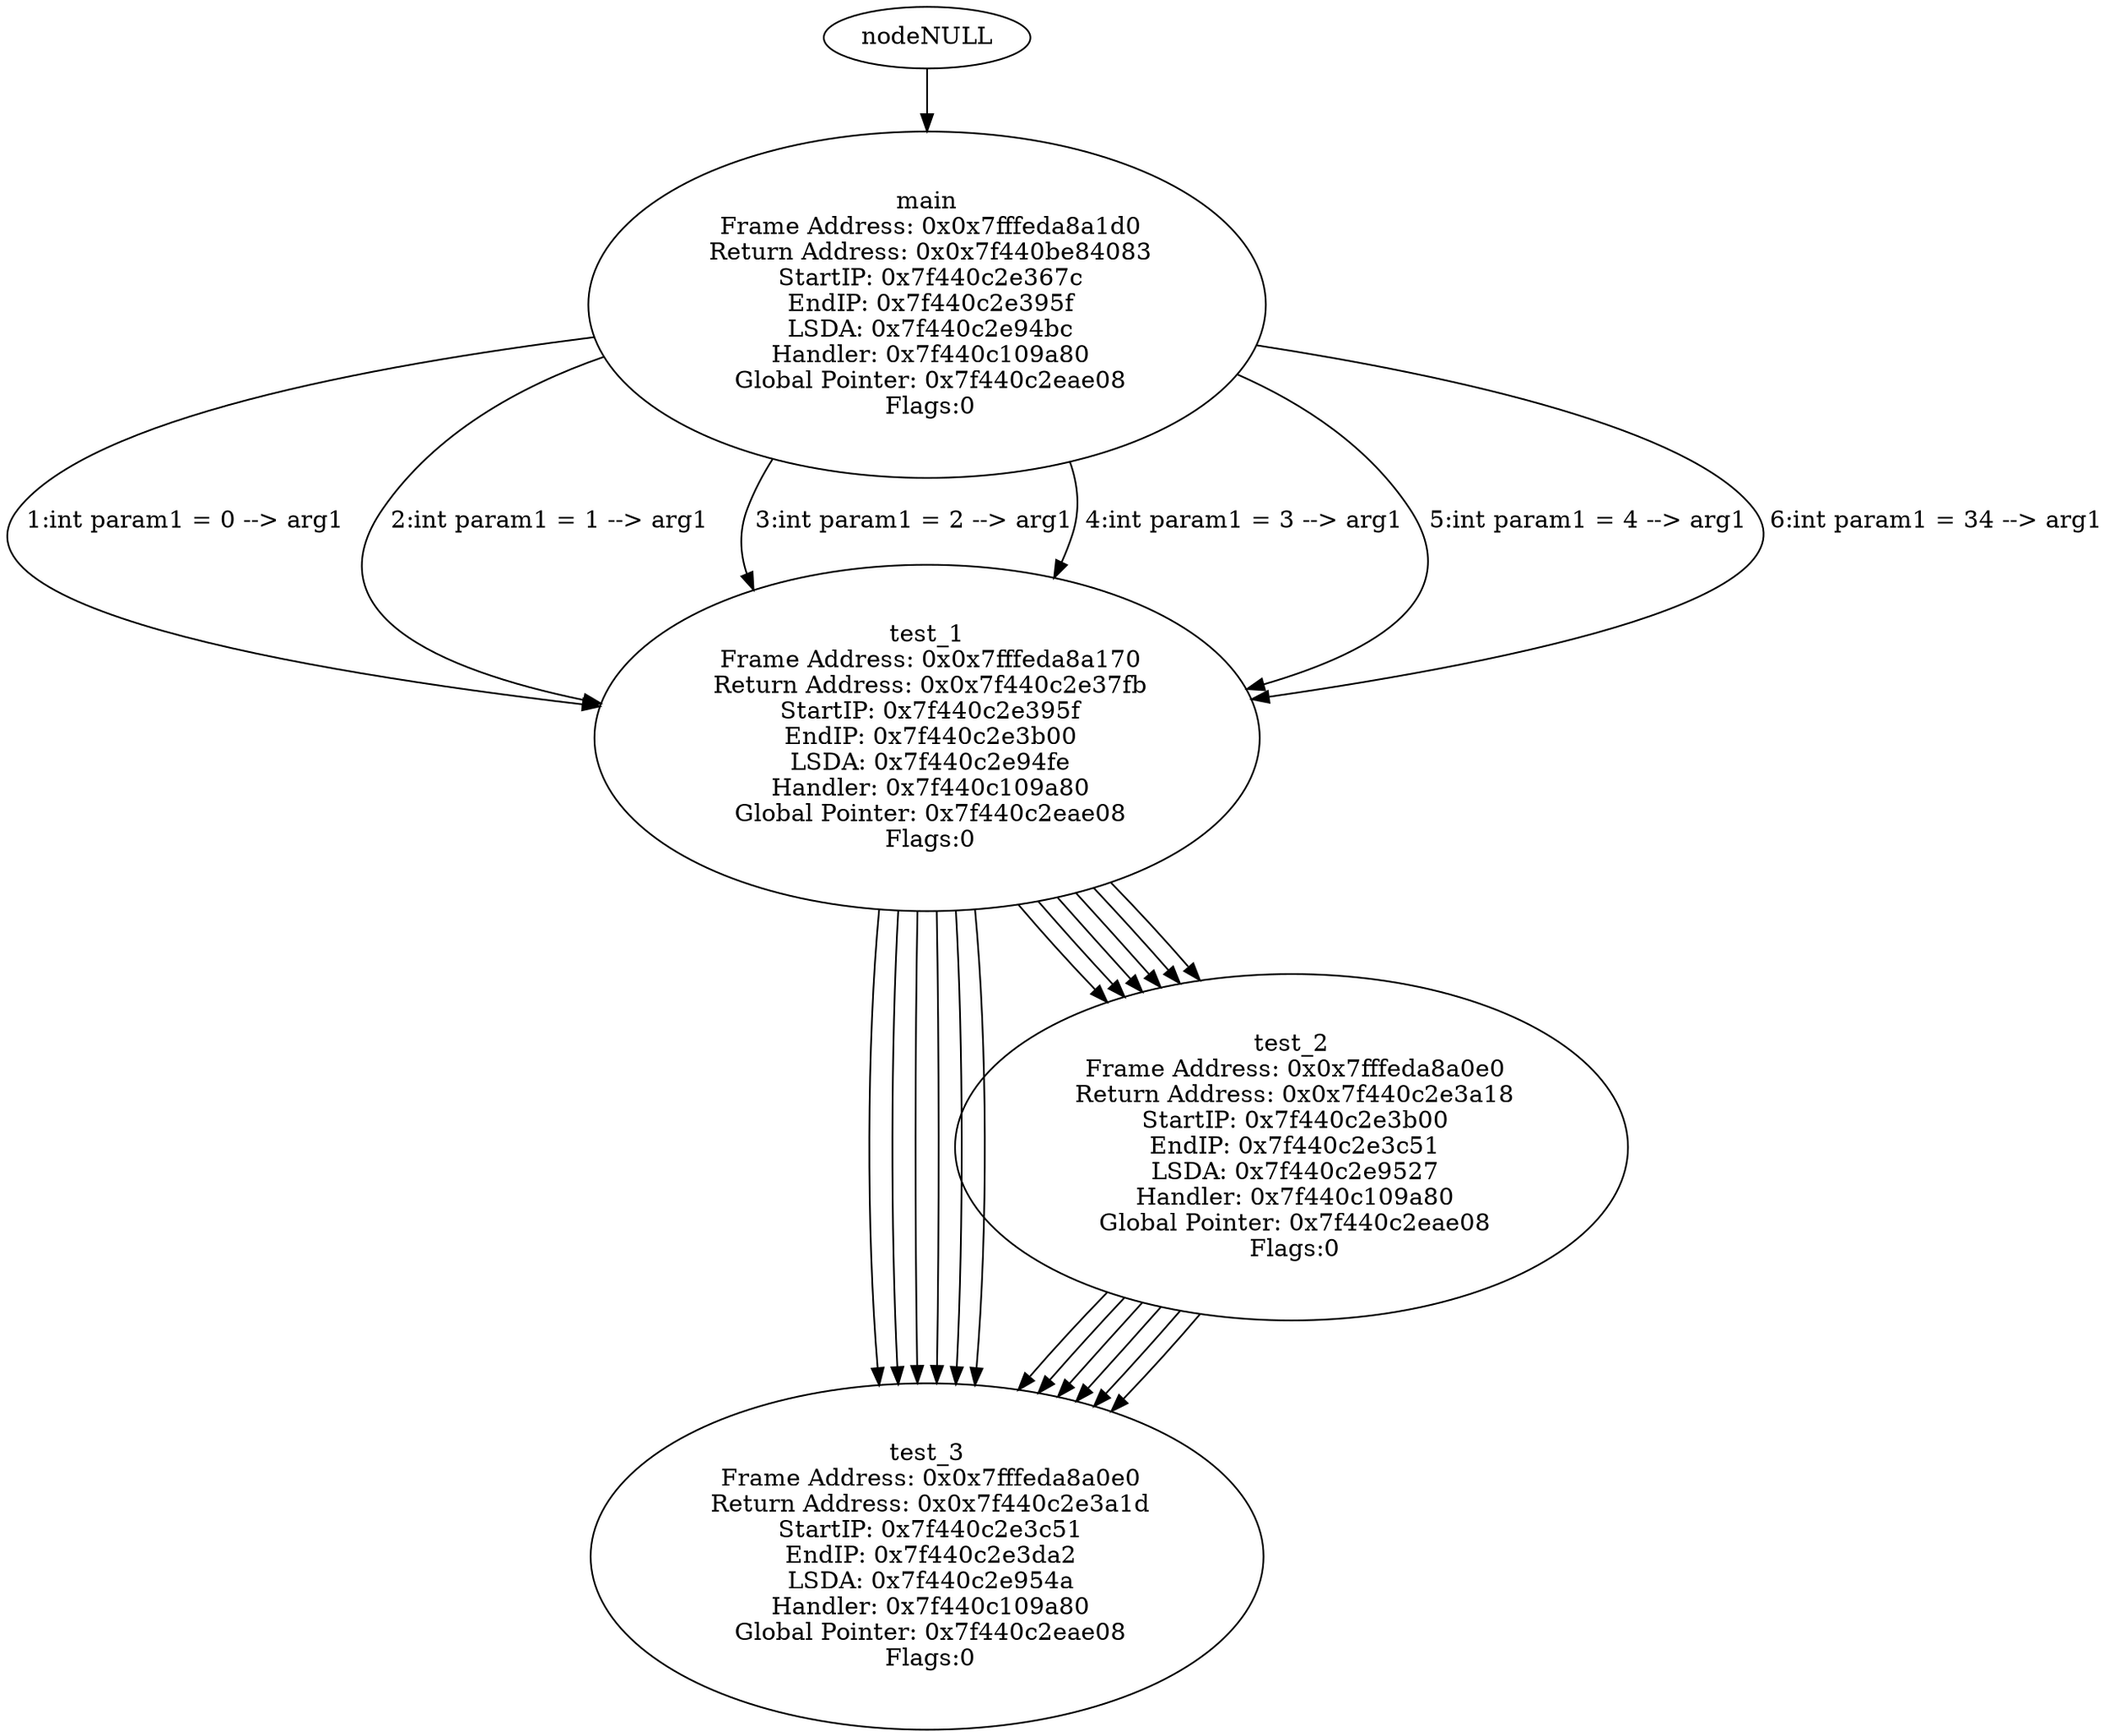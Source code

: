 digraph ContextTree {
nodetest_3 [label="test_3\n Frame Address: 0x0x7fffeda8a080\n Return Address: 0x0x7f440c2e3b7c\n StartIP: 0x7f440c2e3c51\n EndIP: 0x7f440c2e3da2\n LSDA: 0x7f440c2e954a\n Handler: 0x7f440c109a80\n Global Pointer: 0x7f440c2eae08\n Flags:0"];
nodetest_2 -> nodetest_3
nodetest_2 [label="test_2\n Frame Address: 0x0x7fffeda8a0e0\n Return Address: 0x0x7f440c2e3a18\n StartIP: 0x7f440c2e3b00\n EndIP: 0x7f440c2e3c51\n LSDA: 0x7f440c2e9527\n Handler: 0x7f440c109a80\n Global Pointer: 0x7f440c2eae08\n Flags:0"];
nodetest_1 -> nodetest_2
nodetest_3 [label="test_3\n Frame Address: 0x0x7fffeda8a0e0\n Return Address: 0x0x7f440c2e3a1d\n StartIP: 0x7f440c2e3c51\n EndIP: 0x7f440c2e3da2\n LSDA: 0x7f440c2e954a\n Handler: 0x7f440c109a80\n Global Pointer: 0x7f440c2eae08\n Flags:0"];
nodetest_1 -> nodetest_3
nodetest_1 [label="test_1\n Frame Address: 0x0x7fffeda8a170\n Return Address: 0x0x7f440c2e3777\n StartIP: 0x7f440c2e395f\n EndIP: 0x7f440c2e3b00\n LSDA: 0x7f440c2e94fe\n Handler: 0x7f440c109a80\n Global Pointer: 0x7f440c2eae08\n Flags:0"];
nodemain -> nodetest_1 [label=" 1:int param1 = 0 --> arg1"];
nodetest_3 [label="test_3\n Frame Address: 0x0x7fffeda8a080\n Return Address: 0x0x7f440c2e3b7c\n StartIP: 0x7f440c2e3c51\n EndIP: 0x7f440c2e3da2\n LSDA: 0x7f440c2e954a\n Handler: 0x7f440c109a80\n Global Pointer: 0x7f440c2eae08\n Flags:0"];
nodetest_2 -> nodetest_3
nodetest_2 [label="test_2\n Frame Address: 0x0x7fffeda8a0e0\n Return Address: 0x0x7f440c2e3a18\n StartIP: 0x7f440c2e3b00\n EndIP: 0x7f440c2e3c51\n LSDA: 0x7f440c2e9527\n Handler: 0x7f440c109a80\n Global Pointer: 0x7f440c2eae08\n Flags:0"];
nodetest_1 -> nodetest_2
nodetest_3 [label="test_3\n Frame Address: 0x0x7fffeda8a0e0\n Return Address: 0x0x7f440c2e3a1d\n StartIP: 0x7f440c2e3c51\n EndIP: 0x7f440c2e3da2\n LSDA: 0x7f440c2e954a\n Handler: 0x7f440c109a80\n Global Pointer: 0x7f440c2eae08\n Flags:0"];
nodetest_1 -> nodetest_3
nodetest_1 [label="test_1\n Frame Address: 0x0x7fffeda8a170\n Return Address: 0x0x7f440c2e3777\n StartIP: 0x7f440c2e395f\n EndIP: 0x7f440c2e3b00\n LSDA: 0x7f440c2e94fe\n Handler: 0x7f440c109a80\n Global Pointer: 0x7f440c2eae08\n Flags:0"];
nodemain -> nodetest_1 [label=" 2:int param1 = 1 --> arg1"];
nodetest_3 [label="test_3\n Frame Address: 0x0x7fffeda8a080\n Return Address: 0x0x7f440c2e3b7c\n StartIP: 0x7f440c2e3c51\n EndIP: 0x7f440c2e3da2\n LSDA: 0x7f440c2e954a\n Handler: 0x7f440c109a80\n Global Pointer: 0x7f440c2eae08\n Flags:0"];
nodetest_2 -> nodetest_3
nodetest_2 [label="test_2\n Frame Address: 0x0x7fffeda8a0e0\n Return Address: 0x0x7f440c2e3a18\n StartIP: 0x7f440c2e3b00\n EndIP: 0x7f440c2e3c51\n LSDA: 0x7f440c2e9527\n Handler: 0x7f440c109a80\n Global Pointer: 0x7f440c2eae08\n Flags:0"];
nodetest_1 -> nodetest_2
nodetest_3 [label="test_3\n Frame Address: 0x0x7fffeda8a0e0\n Return Address: 0x0x7f440c2e3a1d\n StartIP: 0x7f440c2e3c51\n EndIP: 0x7f440c2e3da2\n LSDA: 0x7f440c2e954a\n Handler: 0x7f440c109a80\n Global Pointer: 0x7f440c2eae08\n Flags:0"];
nodetest_1 -> nodetest_3
nodetest_1 [label="test_1\n Frame Address: 0x0x7fffeda8a170\n Return Address: 0x0x7f440c2e3777\n StartIP: 0x7f440c2e395f\n EndIP: 0x7f440c2e3b00\n LSDA: 0x7f440c2e94fe\n Handler: 0x7f440c109a80\n Global Pointer: 0x7f440c2eae08\n Flags:0"];
nodemain -> nodetest_1 [label=" 3:int param1 = 2 --> arg1"];
nodetest_3 [label="test_3\n Frame Address: 0x0x7fffeda8a080\n Return Address: 0x0x7f440c2e3b7c\n StartIP: 0x7f440c2e3c51\n EndIP: 0x7f440c2e3da2\n LSDA: 0x7f440c2e954a\n Handler: 0x7f440c109a80\n Global Pointer: 0x7f440c2eae08\n Flags:0"];
nodetest_2 -> nodetest_3
nodetest_2 [label="test_2\n Frame Address: 0x0x7fffeda8a0e0\n Return Address: 0x0x7f440c2e3a18\n StartIP: 0x7f440c2e3b00\n EndIP: 0x7f440c2e3c51\n LSDA: 0x7f440c2e9527\n Handler: 0x7f440c109a80\n Global Pointer: 0x7f440c2eae08\n Flags:0"];
nodetest_1 -> nodetest_2
nodetest_3 [label="test_3\n Frame Address: 0x0x7fffeda8a0e0\n Return Address: 0x0x7f440c2e3a1d\n StartIP: 0x7f440c2e3c51\n EndIP: 0x7f440c2e3da2\n LSDA: 0x7f440c2e954a\n Handler: 0x7f440c109a80\n Global Pointer: 0x7f440c2eae08\n Flags:0"];
nodetest_1 -> nodetest_3
nodetest_1 [label="test_1\n Frame Address: 0x0x7fffeda8a170\n Return Address: 0x0x7f440c2e3777\n StartIP: 0x7f440c2e395f\n EndIP: 0x7f440c2e3b00\n LSDA: 0x7f440c2e94fe\n Handler: 0x7f440c109a80\n Global Pointer: 0x7f440c2eae08\n Flags:0"];
nodemain -> nodetest_1 [label=" 4:int param1 = 3 --> arg1"];
nodetest_3 [label="test_3\n Frame Address: 0x0x7fffeda8a080\n Return Address: 0x0x7f440c2e3b7c\n StartIP: 0x7f440c2e3c51\n EndIP: 0x7f440c2e3da2\n LSDA: 0x7f440c2e954a\n Handler: 0x7f440c109a80\n Global Pointer: 0x7f440c2eae08\n Flags:0"];
nodetest_2 -> nodetest_3
nodetest_2 [label="test_2\n Frame Address: 0x0x7fffeda8a0e0\n Return Address: 0x0x7f440c2e3a18\n StartIP: 0x7f440c2e3b00\n EndIP: 0x7f440c2e3c51\n LSDA: 0x7f440c2e9527\n Handler: 0x7f440c109a80\n Global Pointer: 0x7f440c2eae08\n Flags:0"];
nodetest_1 -> nodetest_2
nodetest_3 [label="test_3\n Frame Address: 0x0x7fffeda8a0e0\n Return Address: 0x0x7f440c2e3a1d\n StartIP: 0x7f440c2e3c51\n EndIP: 0x7f440c2e3da2\n LSDA: 0x7f440c2e954a\n Handler: 0x7f440c109a80\n Global Pointer: 0x7f440c2eae08\n Flags:0"];
nodetest_1 -> nodetest_3
nodetest_1 [label="test_1\n Frame Address: 0x0x7fffeda8a170\n Return Address: 0x0x7f440c2e3777\n StartIP: 0x7f440c2e395f\n EndIP: 0x7f440c2e3b00\n LSDA: 0x7f440c2e94fe\n Handler: 0x7f440c109a80\n Global Pointer: 0x7f440c2eae08\n Flags:0"];
nodemain -> nodetest_1 [label=" 5:int param1 = 4 --> arg1"];
nodetest_3 [label="test_3\n Frame Address: 0x0x7fffeda8a080\n Return Address: 0x0x7f440c2e3b7c\n StartIP: 0x7f440c2e3c51\n EndIP: 0x7f440c2e3da2\n LSDA: 0x7f440c2e954a\n Handler: 0x7f440c109a80\n Global Pointer: 0x7f440c2eae08\n Flags:0"];
nodetest_2 -> nodetest_3
nodetest_2 [label="test_2\n Frame Address: 0x0x7fffeda8a0e0\n Return Address: 0x0x7f440c2e3a18\n StartIP: 0x7f440c2e3b00\n EndIP: 0x7f440c2e3c51\n LSDA: 0x7f440c2e9527\n Handler: 0x7f440c109a80\n Global Pointer: 0x7f440c2eae08\n Flags:0"];
nodetest_1 -> nodetest_2
nodetest_3 [label="test_3\n Frame Address: 0x0x7fffeda8a0e0\n Return Address: 0x0x7f440c2e3a1d\n StartIP: 0x7f440c2e3c51\n EndIP: 0x7f440c2e3da2\n LSDA: 0x7f440c2e954a\n Handler: 0x7f440c109a80\n Global Pointer: 0x7f440c2eae08\n Flags:0"];
nodetest_1 -> nodetest_3
nodetest_1 [label="test_1\n Frame Address: 0x0x7fffeda8a170\n Return Address: 0x0x7f440c2e37fb\n StartIP: 0x7f440c2e395f\n EndIP: 0x7f440c2e3b00\n LSDA: 0x7f440c2e94fe\n Handler: 0x7f440c109a80\n Global Pointer: 0x7f440c2eae08\n Flags:0"];
nodemain -> nodetest_1 [label=" 6:int param1 = 34 --> arg1"];
nodemain [label="main\n Frame Address: 0x0x7fffeda8a1d0\n Return Address: 0x0x7f440be84083\n StartIP: 0x7f440c2e367c\n EndIP: 0x7f440c2e395f\n LSDA: 0x7f440c2e94bc\n Handler: 0x7f440c109a80\n Global Pointer: 0x7f440c2eae08\n Flags:0"];
nodeNULL -> nodemain
}
